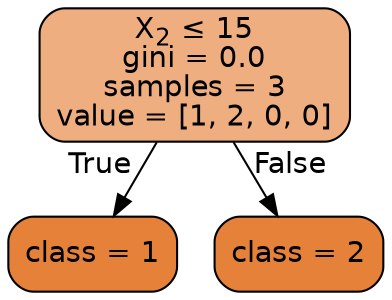 
    digraph Tree {
    node [shape=box, style="filled, rounded", color="black", fontname=helvetica] ;
    edge [fontname=helvetica] ;
        0 [label=<X<SUB>2</SUB> &le; 15<br/>gini = 0.0<br/>samples = 3<br/>value = [1, 2, 0, 0]>, fillcolor="#e58139a4"] ;
    1 [label="class = 1", fillcolor="#e58139ff"] ;
    2 [label="class = 2", fillcolor="#e58139ff"] ;
    0 -> 1 [labeldistance=2.5, labelangle=45, headlabel="True"] ;
    0 -> 2 [labeldistance=2.5, labelangle=-45, headlabel="False"] ;

    }
    